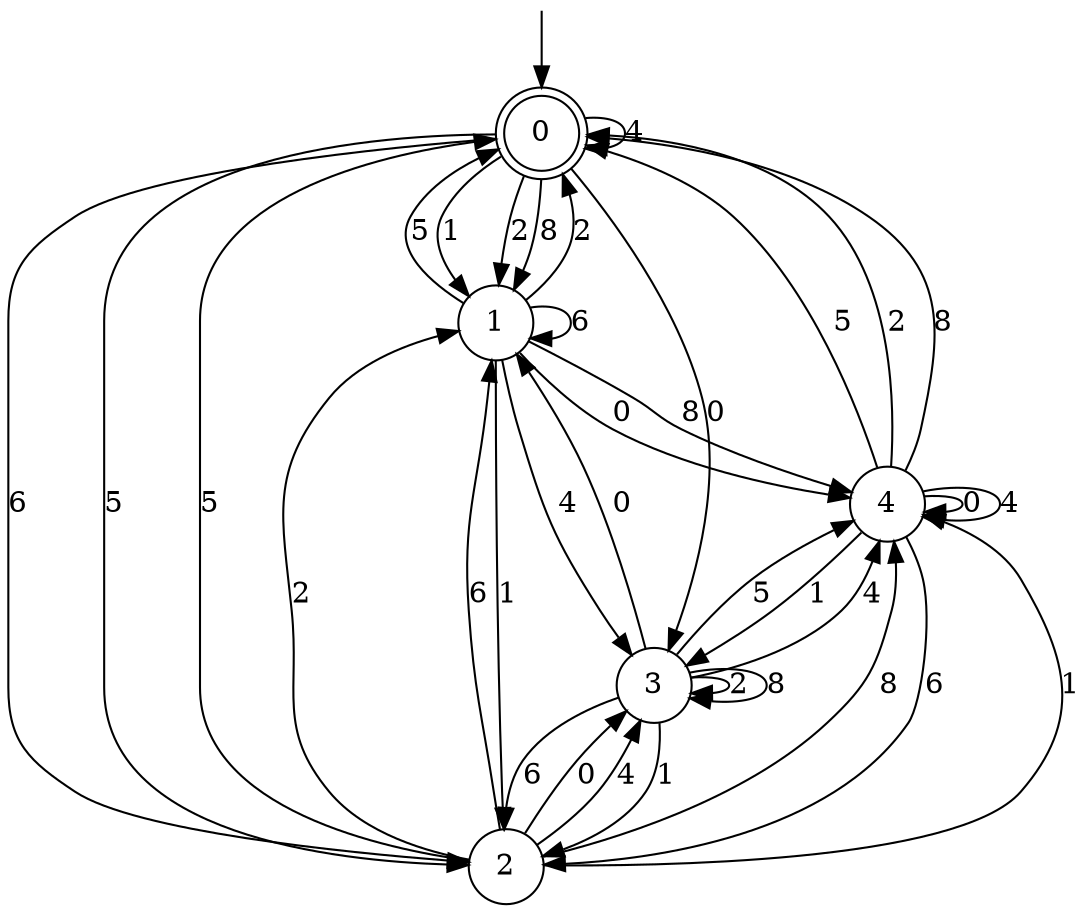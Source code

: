 digraph g {

	s0 [shape="doublecircle" label="0"];
	s1 [shape="circle" label="1"];
	s2 [shape="circle" label="2"];
	s3 [shape="circle" label="3"];
	s4 [shape="circle" label="4"];
	s0 -> s1 [label="1"];
	s0 -> s1 [label="2"];
	s0 -> s2 [label="6"];
	s0 -> s3 [label="0"];
	s0 -> s1 [label="8"];
	s0 -> s0 [label="4"];
	s0 -> s2 [label="5"];
	s1 -> s2 [label="1"];
	s1 -> s0 [label="2"];
	s1 -> s1 [label="6"];
	s1 -> s4 [label="0"];
	s1 -> s4 [label="8"];
	s1 -> s3 [label="4"];
	s1 -> s0 [label="5"];
	s2 -> s4 [label="1"];
	s2 -> s1 [label="2"];
	s2 -> s1 [label="6"];
	s2 -> s3 [label="0"];
	s2 -> s4 [label="8"];
	s2 -> s3 [label="4"];
	s2 -> s0 [label="5"];
	s3 -> s2 [label="1"];
	s3 -> s3 [label="2"];
	s3 -> s2 [label="6"];
	s3 -> s1 [label="0"];
	s3 -> s3 [label="8"];
	s3 -> s4 [label="4"];
	s3 -> s4 [label="5"];
	s4 -> s3 [label="1"];
	s4 -> s0 [label="2"];
	s4 -> s2 [label="6"];
	s4 -> s4 [label="0"];
	s4 -> s0 [label="8"];
	s4 -> s4 [label="4"];
	s4 -> s0 [label="5"];

__start0 [label="" shape="none" width="0" height="0"];
__start0 -> s0;

}
